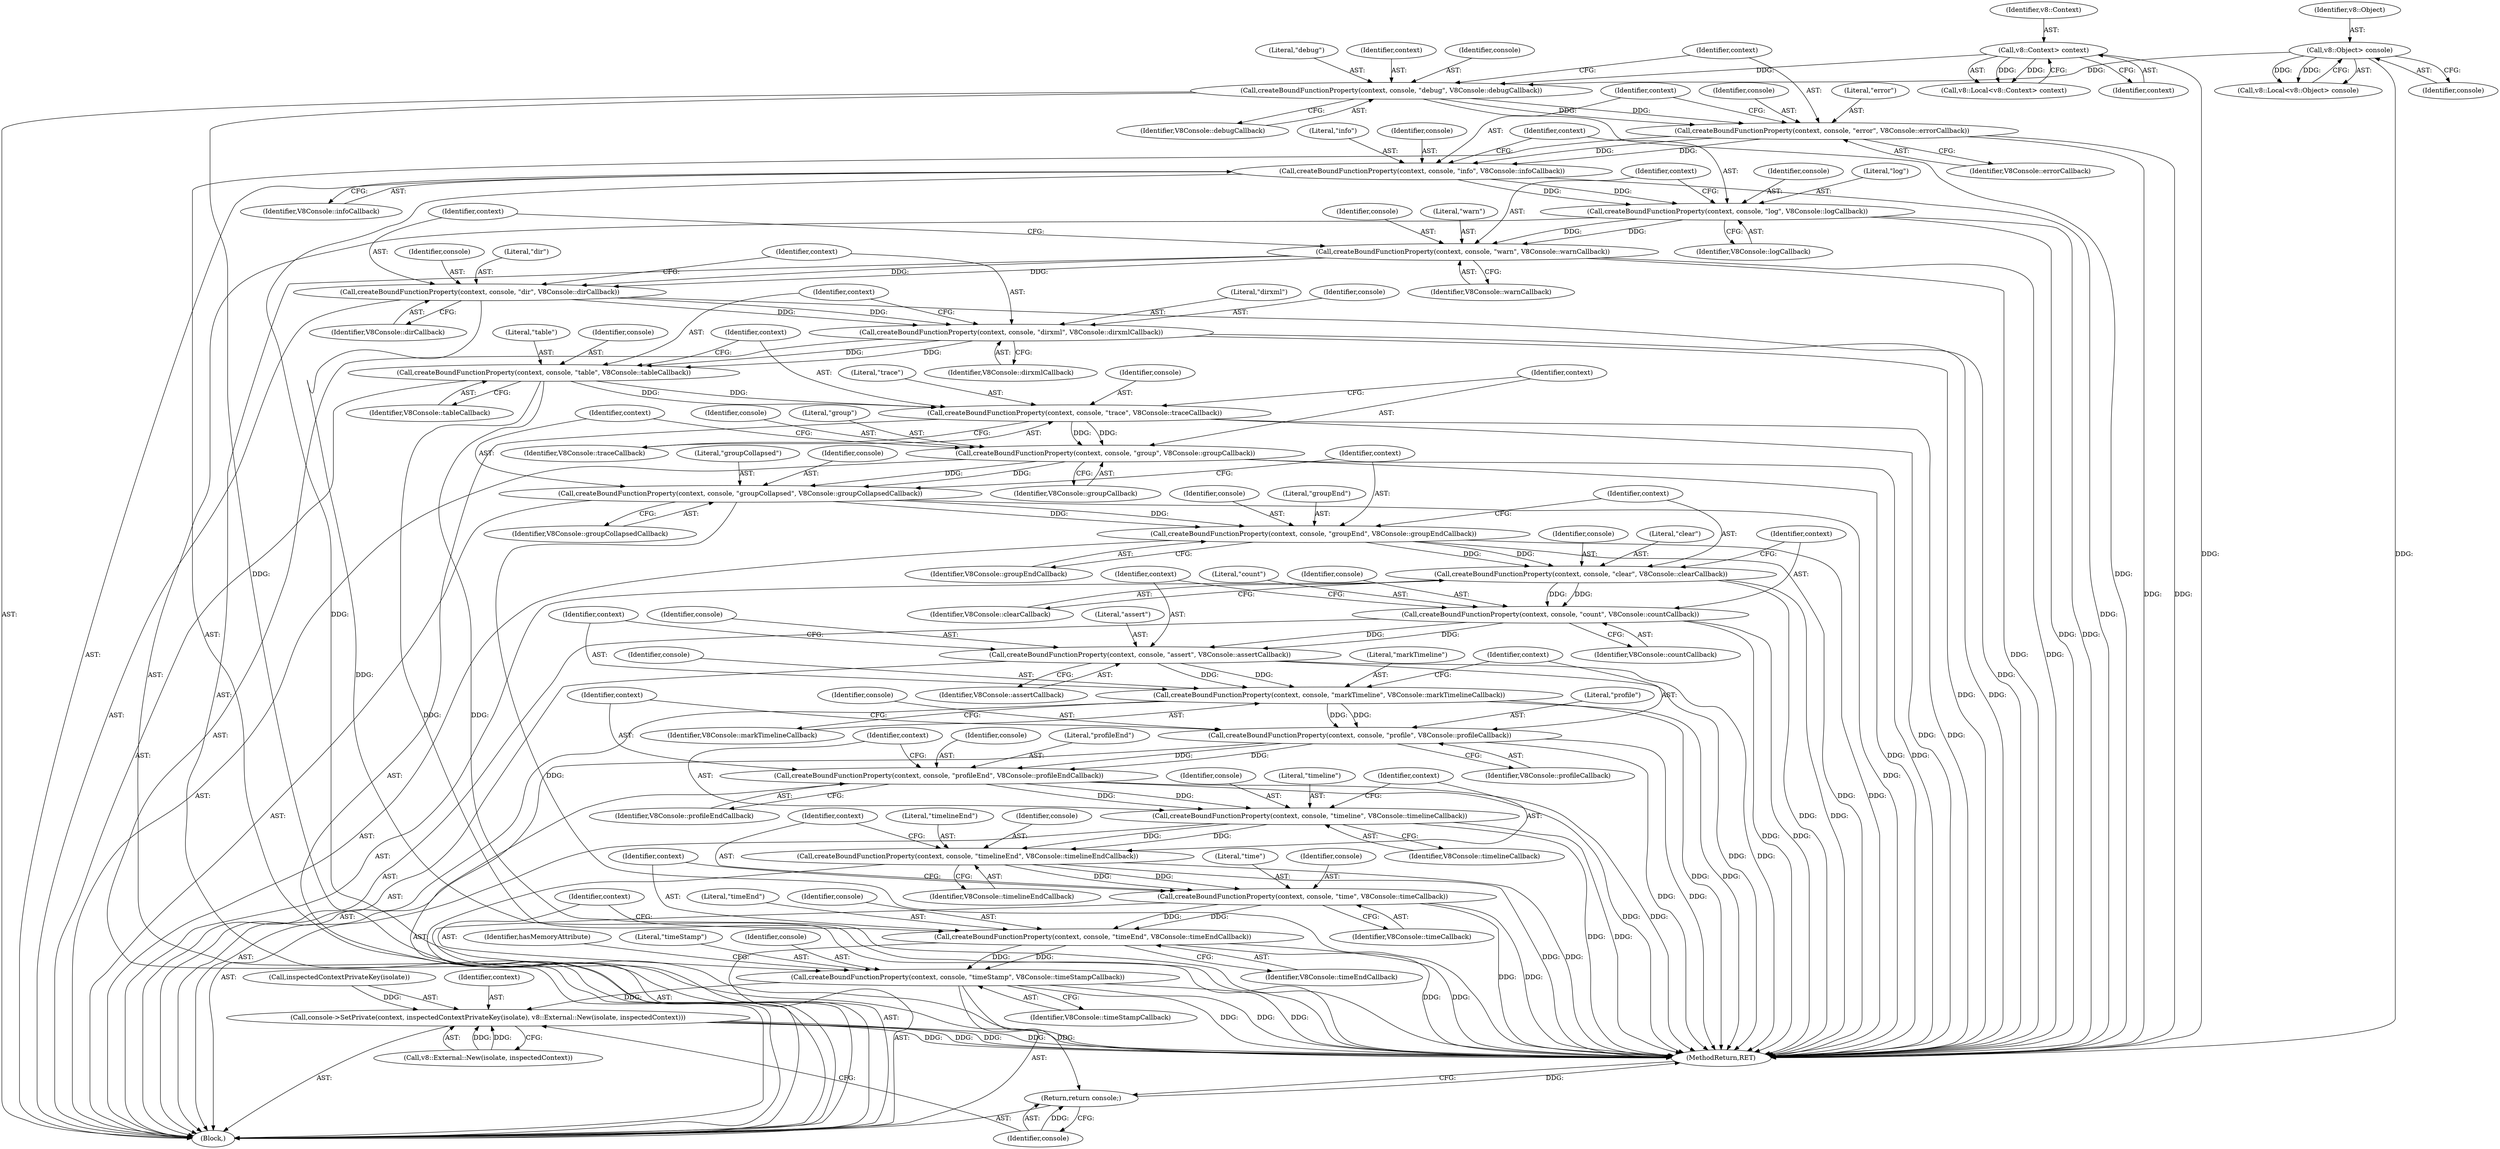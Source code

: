 digraph "0_Chrome_93bc623489bdcfc7e9127614fcfb3258edf3f0f9_0@API" {
"1000162" [label="(Call,createBoundFunctionProperty(context, console, \"dirxml\", V8Console::dirxmlCallback))"];
"1000157" [label="(Call,createBoundFunctionProperty(context, console, \"dir\", V8Console::dirCallback))"];
"1000152" [label="(Call,createBoundFunctionProperty(context, console, \"warn\", V8Console::warnCallback))"];
"1000147" [label="(Call,createBoundFunctionProperty(context, console, \"log\", V8Console::logCallback))"];
"1000142" [label="(Call,createBoundFunctionProperty(context, console, \"info\", V8Console::infoCallback))"];
"1000137" [label="(Call,createBoundFunctionProperty(context, console, \"error\", V8Console::errorCallback))"];
"1000132" [label="(Call,createBoundFunctionProperty(context, console, \"debug\", V8Console::debugCallback))"];
"1000107" [label="(Call,v8::Context> context)"];
"1000120" [label="(Call,v8::Object> console)"];
"1000167" [label="(Call,createBoundFunctionProperty(context, console, \"table\", V8Console::tableCallback))"];
"1000172" [label="(Call,createBoundFunctionProperty(context, console, \"trace\", V8Console::traceCallback))"];
"1000177" [label="(Call,createBoundFunctionProperty(context, console, \"group\", V8Console::groupCallback))"];
"1000182" [label="(Call,createBoundFunctionProperty(context, console, \"groupCollapsed\", V8Console::groupCollapsedCallback))"];
"1000187" [label="(Call,createBoundFunctionProperty(context, console, \"groupEnd\", V8Console::groupEndCallback))"];
"1000192" [label="(Call,createBoundFunctionProperty(context, console, \"clear\", V8Console::clearCallback))"];
"1000197" [label="(Call,createBoundFunctionProperty(context, console, \"count\", V8Console::countCallback))"];
"1000202" [label="(Call,createBoundFunctionProperty(context, console, \"assert\", V8Console::assertCallback))"];
"1000207" [label="(Call,createBoundFunctionProperty(context, console, \"markTimeline\", V8Console::markTimelineCallback))"];
"1000212" [label="(Call,createBoundFunctionProperty(context, console, \"profile\", V8Console::profileCallback))"];
"1000217" [label="(Call,createBoundFunctionProperty(context, console, \"profileEnd\", V8Console::profileEndCallback))"];
"1000222" [label="(Call,createBoundFunctionProperty(context, console, \"timeline\", V8Console::timelineCallback))"];
"1000227" [label="(Call,createBoundFunctionProperty(context, console, \"timelineEnd\", V8Console::timelineEndCallback))"];
"1000232" [label="(Call,createBoundFunctionProperty(context, console, \"time\", V8Console::timeCallback))"];
"1000237" [label="(Call,createBoundFunctionProperty(context, console, \"timeEnd\", V8Console::timeEndCallback))"];
"1000242" [label="(Call,createBoundFunctionProperty(context, console, \"timeStamp\", V8Console::timeStampCallback))"];
"1000249" [label="(Call,console->SetPrivate(context, inspectedContextPrivateKey(isolate), v8::External::New(isolate, inspectedContext)))"];
"1000256" [label="(Return,return console;)"];
"1000249" [label="(Call,console->SetPrivate(context, inspectedContextPrivateKey(isolate), v8::External::New(isolate, inspectedContext)))"];
"1000146" [label="(Identifier,V8Console::infoCallback)"];
"1000145" [label="(Literal,\"info\")"];
"1000242" [label="(Call,createBoundFunctionProperty(context, console, \"timeStamp\", V8Console::timeStampCallback))"];
"1000193" [label="(Identifier,context)"];
"1000183" [label="(Identifier,context)"];
"1000186" [label="(Identifier,V8Console::groupCollapsedCallback)"];
"1000170" [label="(Literal,\"table\")"];
"1000258" [label="(MethodReturn,RET)"];
"1000234" [label="(Identifier,console)"];
"1000150" [label="(Literal,\"log\")"];
"1000163" [label="(Identifier,context)"];
"1000166" [label="(Identifier,V8Console::dirxmlCallback)"];
"1000181" [label="(Identifier,V8Console::groupCallback)"];
"1000134" [label="(Identifier,console)"];
"1000190" [label="(Literal,\"groupEnd\")"];
"1000194" [label="(Identifier,console)"];
"1000159" [label="(Identifier,console)"];
"1000225" [label="(Literal,\"timeline\")"];
"1000188" [label="(Identifier,context)"];
"1000158" [label="(Identifier,context)"];
"1000213" [label="(Identifier,context)"];
"1000120" [label="(Call,v8::Object> console)"];
"1000207" [label="(Call,createBoundFunctionProperty(context, console, \"markTimeline\", V8Console::markTimelineCallback))"];
"1000215" [label="(Literal,\"profile\")"];
"1000179" [label="(Identifier,console)"];
"1000251" [label="(Call,inspectedContextPrivateKey(isolate))"];
"1000205" [label="(Literal,\"assert\")"];
"1000202" [label="(Call,createBoundFunctionProperty(context, console, \"assert\", V8Console::assertCallback))"];
"1000154" [label="(Identifier,console)"];
"1000133" [label="(Identifier,context)"];
"1000139" [label="(Identifier,console)"];
"1000121" [label="(Identifier,v8::Object)"];
"1000201" [label="(Identifier,V8Console::countCallback)"];
"1000256" [label="(Return,return console;)"];
"1000219" [label="(Identifier,console)"];
"1000192" [label="(Call,createBoundFunctionProperty(context, console, \"clear\", V8Console::clearCallback))"];
"1000240" [label="(Literal,\"timeEnd\")"];
"1000212" [label="(Call,createBoundFunctionProperty(context, console, \"profile\", V8Console::profileCallback))"];
"1000189" [label="(Identifier,console)"];
"1000222" [label="(Call,createBoundFunctionProperty(context, console, \"timeline\", V8Console::timelineCallback))"];
"1000237" [label="(Call,createBoundFunctionProperty(context, console, \"timeEnd\", V8Console::timeEndCallback))"];
"1000175" [label="(Literal,\"trace\")"];
"1000164" [label="(Identifier,console)"];
"1000206" [label="(Identifier,V8Console::assertCallback)"];
"1000168" [label="(Identifier,context)"];
"1000245" [label="(Literal,\"timeStamp\")"];
"1000226" [label="(Identifier,V8Console::timelineCallback)"];
"1000147" [label="(Call,createBoundFunctionProperty(context, console, \"log\", V8Console::logCallback))"];
"1000230" [label="(Literal,\"timelineEnd\")"];
"1000253" [label="(Call,v8::External::New(isolate, inspectedContext))"];
"1000138" [label="(Identifier,context)"];
"1000108" [label="(Identifier,v8::Context)"];
"1000196" [label="(Identifier,V8Console::clearCallback)"];
"1000229" [label="(Identifier,console)"];
"1000157" [label="(Call,createBoundFunctionProperty(context, console, \"dir\", V8Console::dirCallback))"];
"1000109" [label="(Identifier,context)"];
"1000223" [label="(Identifier,context)"];
"1000211" [label="(Identifier,V8Console::markTimelineCallback)"];
"1000153" [label="(Identifier,context)"];
"1000173" [label="(Identifier,context)"];
"1000156" [label="(Identifier,V8Console::warnCallback)"];
"1000107" [label="(Call,v8::Context> context)"];
"1000210" [label="(Literal,\"markTimeline\")"];
"1000182" [label="(Call,createBoundFunctionProperty(context, console, \"groupCollapsed\", V8Console::groupCollapsedCallback))"];
"1000187" [label="(Call,createBoundFunctionProperty(context, console, \"groupEnd\", V8Console::groupEndCallback))"];
"1000105" [label="(Call,v8::Local<v8::Context> context)"];
"1000172" [label="(Call,createBoundFunctionProperty(context, console, \"trace\", V8Console::traceCallback))"];
"1000241" [label="(Identifier,V8Console::timeEndCallback)"];
"1000140" [label="(Literal,\"error\")"];
"1000165" [label="(Literal,\"dirxml\")"];
"1000185" [label="(Literal,\"groupCollapsed\")"];
"1000209" [label="(Identifier,console)"];
"1000232" [label="(Call,createBoundFunctionProperty(context, console, \"time\", V8Console::timeCallback))"];
"1000235" [label="(Literal,\"time\")"];
"1000161" [label="(Identifier,V8Console::dirCallback)"];
"1000257" [label="(Identifier,console)"];
"1000236" [label="(Identifier,V8Console::timeCallback)"];
"1000137" [label="(Call,createBoundFunctionProperty(context, console, \"error\", V8Console::errorCallback))"];
"1000221" [label="(Identifier,V8Console::profileEndCallback)"];
"1000199" [label="(Identifier,console)"];
"1000155" [label="(Literal,\"warn\")"];
"1000122" [label="(Identifier,console)"];
"1000204" [label="(Identifier,console)"];
"1000144" [label="(Identifier,console)"];
"1000162" [label="(Call,createBoundFunctionProperty(context, console, \"dirxml\", V8Console::dirxmlCallback))"];
"1000218" [label="(Identifier,context)"];
"1000136" [label="(Identifier,V8Console::debugCallback)"];
"1000143" [label="(Identifier,context)"];
"1000177" [label="(Call,createBoundFunctionProperty(context, console, \"group\", V8Console::groupCallback))"];
"1000167" [label="(Call,createBoundFunctionProperty(context, console, \"table\", V8Console::tableCallback))"];
"1000184" [label="(Identifier,console)"];
"1000214" [label="(Identifier,console)"];
"1000195" [label="(Literal,\"clear\")"];
"1000174" [label="(Identifier,console)"];
"1000208" [label="(Identifier,context)"];
"1000171" [label="(Identifier,V8Console::tableCallback)"];
"1000191" [label="(Identifier,V8Console::groupEndCallback)"];
"1000238" [label="(Identifier,context)"];
"1000149" [label="(Identifier,console)"];
"1000246" [label="(Identifier,V8Console::timeStampCallback)"];
"1000151" [label="(Identifier,V8Console::logCallback)"];
"1000216" [label="(Identifier,V8Console::profileCallback)"];
"1000239" [label="(Identifier,console)"];
"1000141" [label="(Identifier,V8Console::errorCallback)"];
"1000118" [label="(Call,v8::Local<v8::Object> console)"];
"1000160" [label="(Literal,\"dir\")"];
"1000228" [label="(Identifier,context)"];
"1000203" [label="(Identifier,context)"];
"1000142" [label="(Call,createBoundFunctionProperty(context, console, \"info\", V8Console::infoCallback))"];
"1000224" [label="(Identifier,console)"];
"1000233" [label="(Identifier,context)"];
"1000244" [label="(Identifier,console)"];
"1000197" [label="(Call,createBoundFunctionProperty(context, console, \"count\", V8Console::countCallback))"];
"1000248" [label="(Identifier,hasMemoryAttribute)"];
"1000250" [label="(Identifier,context)"];
"1000176" [label="(Identifier,V8Console::traceCallback)"];
"1000152" [label="(Call,createBoundFunctionProperty(context, console, \"warn\", V8Console::warnCallback))"];
"1000243" [label="(Identifier,context)"];
"1000180" [label="(Literal,\"group\")"];
"1000148" [label="(Identifier,context)"];
"1000198" [label="(Identifier,context)"];
"1000132" [label="(Call,createBoundFunctionProperty(context, console, \"debug\", V8Console::debugCallback))"];
"1000135" [label="(Literal,\"debug\")"];
"1000178" [label="(Identifier,context)"];
"1000227" [label="(Call,createBoundFunctionProperty(context, console, \"timelineEnd\", V8Console::timelineEndCallback))"];
"1000220" [label="(Literal,\"profileEnd\")"];
"1000169" [label="(Identifier,console)"];
"1000231" [label="(Identifier,V8Console::timelineEndCallback)"];
"1000200" [label="(Literal,\"count\")"];
"1000103" [label="(Block,)"];
"1000217" [label="(Call,createBoundFunctionProperty(context, console, \"profileEnd\", V8Console::profileEndCallback))"];
"1000162" -> "1000103"  [label="AST: "];
"1000162" -> "1000166"  [label="CFG: "];
"1000163" -> "1000162"  [label="AST: "];
"1000164" -> "1000162"  [label="AST: "];
"1000165" -> "1000162"  [label="AST: "];
"1000166" -> "1000162"  [label="AST: "];
"1000168" -> "1000162"  [label="CFG: "];
"1000162" -> "1000258"  [label="DDG: "];
"1000162" -> "1000258"  [label="DDG: "];
"1000157" -> "1000162"  [label="DDG: "];
"1000157" -> "1000162"  [label="DDG: "];
"1000162" -> "1000167"  [label="DDG: "];
"1000162" -> "1000167"  [label="DDG: "];
"1000157" -> "1000103"  [label="AST: "];
"1000157" -> "1000161"  [label="CFG: "];
"1000158" -> "1000157"  [label="AST: "];
"1000159" -> "1000157"  [label="AST: "];
"1000160" -> "1000157"  [label="AST: "];
"1000161" -> "1000157"  [label="AST: "];
"1000163" -> "1000157"  [label="CFG: "];
"1000157" -> "1000258"  [label="DDG: "];
"1000157" -> "1000258"  [label="DDG: "];
"1000152" -> "1000157"  [label="DDG: "];
"1000152" -> "1000157"  [label="DDG: "];
"1000152" -> "1000103"  [label="AST: "];
"1000152" -> "1000156"  [label="CFG: "];
"1000153" -> "1000152"  [label="AST: "];
"1000154" -> "1000152"  [label="AST: "];
"1000155" -> "1000152"  [label="AST: "];
"1000156" -> "1000152"  [label="AST: "];
"1000158" -> "1000152"  [label="CFG: "];
"1000152" -> "1000258"  [label="DDG: "];
"1000152" -> "1000258"  [label="DDG: "];
"1000147" -> "1000152"  [label="DDG: "];
"1000147" -> "1000152"  [label="DDG: "];
"1000147" -> "1000103"  [label="AST: "];
"1000147" -> "1000151"  [label="CFG: "];
"1000148" -> "1000147"  [label="AST: "];
"1000149" -> "1000147"  [label="AST: "];
"1000150" -> "1000147"  [label="AST: "];
"1000151" -> "1000147"  [label="AST: "];
"1000153" -> "1000147"  [label="CFG: "];
"1000147" -> "1000258"  [label="DDG: "];
"1000147" -> "1000258"  [label="DDG: "];
"1000142" -> "1000147"  [label="DDG: "];
"1000142" -> "1000147"  [label="DDG: "];
"1000142" -> "1000103"  [label="AST: "];
"1000142" -> "1000146"  [label="CFG: "];
"1000143" -> "1000142"  [label="AST: "];
"1000144" -> "1000142"  [label="AST: "];
"1000145" -> "1000142"  [label="AST: "];
"1000146" -> "1000142"  [label="AST: "];
"1000148" -> "1000142"  [label="CFG: "];
"1000142" -> "1000258"  [label="DDG: "];
"1000142" -> "1000258"  [label="DDG: "];
"1000137" -> "1000142"  [label="DDG: "];
"1000137" -> "1000142"  [label="DDG: "];
"1000137" -> "1000103"  [label="AST: "];
"1000137" -> "1000141"  [label="CFG: "];
"1000138" -> "1000137"  [label="AST: "];
"1000139" -> "1000137"  [label="AST: "];
"1000140" -> "1000137"  [label="AST: "];
"1000141" -> "1000137"  [label="AST: "];
"1000143" -> "1000137"  [label="CFG: "];
"1000137" -> "1000258"  [label="DDG: "];
"1000137" -> "1000258"  [label="DDG: "];
"1000132" -> "1000137"  [label="DDG: "];
"1000132" -> "1000137"  [label="DDG: "];
"1000132" -> "1000103"  [label="AST: "];
"1000132" -> "1000136"  [label="CFG: "];
"1000133" -> "1000132"  [label="AST: "];
"1000134" -> "1000132"  [label="AST: "];
"1000135" -> "1000132"  [label="AST: "];
"1000136" -> "1000132"  [label="AST: "];
"1000138" -> "1000132"  [label="CFG: "];
"1000132" -> "1000258"  [label="DDG: "];
"1000132" -> "1000258"  [label="DDG: "];
"1000107" -> "1000132"  [label="DDG: "];
"1000120" -> "1000132"  [label="DDG: "];
"1000107" -> "1000105"  [label="AST: "];
"1000107" -> "1000109"  [label="CFG: "];
"1000108" -> "1000107"  [label="AST: "];
"1000109" -> "1000107"  [label="AST: "];
"1000105" -> "1000107"  [label="CFG: "];
"1000107" -> "1000258"  [label="DDG: "];
"1000107" -> "1000105"  [label="DDG: "];
"1000107" -> "1000105"  [label="DDG: "];
"1000120" -> "1000118"  [label="AST: "];
"1000120" -> "1000122"  [label="CFG: "];
"1000121" -> "1000120"  [label="AST: "];
"1000122" -> "1000120"  [label="AST: "];
"1000118" -> "1000120"  [label="CFG: "];
"1000120" -> "1000258"  [label="DDG: "];
"1000120" -> "1000118"  [label="DDG: "];
"1000120" -> "1000118"  [label="DDG: "];
"1000167" -> "1000103"  [label="AST: "];
"1000167" -> "1000171"  [label="CFG: "];
"1000168" -> "1000167"  [label="AST: "];
"1000169" -> "1000167"  [label="AST: "];
"1000170" -> "1000167"  [label="AST: "];
"1000171" -> "1000167"  [label="AST: "];
"1000173" -> "1000167"  [label="CFG: "];
"1000167" -> "1000258"  [label="DDG: "];
"1000167" -> "1000258"  [label="DDG: "];
"1000167" -> "1000172"  [label="DDG: "];
"1000167" -> "1000172"  [label="DDG: "];
"1000172" -> "1000103"  [label="AST: "];
"1000172" -> "1000176"  [label="CFG: "];
"1000173" -> "1000172"  [label="AST: "];
"1000174" -> "1000172"  [label="AST: "];
"1000175" -> "1000172"  [label="AST: "];
"1000176" -> "1000172"  [label="AST: "];
"1000178" -> "1000172"  [label="CFG: "];
"1000172" -> "1000258"  [label="DDG: "];
"1000172" -> "1000258"  [label="DDG: "];
"1000172" -> "1000177"  [label="DDG: "];
"1000172" -> "1000177"  [label="DDG: "];
"1000177" -> "1000103"  [label="AST: "];
"1000177" -> "1000181"  [label="CFG: "];
"1000178" -> "1000177"  [label="AST: "];
"1000179" -> "1000177"  [label="AST: "];
"1000180" -> "1000177"  [label="AST: "];
"1000181" -> "1000177"  [label="AST: "];
"1000183" -> "1000177"  [label="CFG: "];
"1000177" -> "1000258"  [label="DDG: "];
"1000177" -> "1000258"  [label="DDG: "];
"1000177" -> "1000182"  [label="DDG: "];
"1000177" -> "1000182"  [label="DDG: "];
"1000182" -> "1000103"  [label="AST: "];
"1000182" -> "1000186"  [label="CFG: "];
"1000183" -> "1000182"  [label="AST: "];
"1000184" -> "1000182"  [label="AST: "];
"1000185" -> "1000182"  [label="AST: "];
"1000186" -> "1000182"  [label="AST: "];
"1000188" -> "1000182"  [label="CFG: "];
"1000182" -> "1000258"  [label="DDG: "];
"1000182" -> "1000258"  [label="DDG: "];
"1000182" -> "1000187"  [label="DDG: "];
"1000182" -> "1000187"  [label="DDG: "];
"1000187" -> "1000103"  [label="AST: "];
"1000187" -> "1000191"  [label="CFG: "];
"1000188" -> "1000187"  [label="AST: "];
"1000189" -> "1000187"  [label="AST: "];
"1000190" -> "1000187"  [label="AST: "];
"1000191" -> "1000187"  [label="AST: "];
"1000193" -> "1000187"  [label="CFG: "];
"1000187" -> "1000258"  [label="DDG: "];
"1000187" -> "1000258"  [label="DDG: "];
"1000187" -> "1000192"  [label="DDG: "];
"1000187" -> "1000192"  [label="DDG: "];
"1000192" -> "1000103"  [label="AST: "];
"1000192" -> "1000196"  [label="CFG: "];
"1000193" -> "1000192"  [label="AST: "];
"1000194" -> "1000192"  [label="AST: "];
"1000195" -> "1000192"  [label="AST: "];
"1000196" -> "1000192"  [label="AST: "];
"1000198" -> "1000192"  [label="CFG: "];
"1000192" -> "1000258"  [label="DDG: "];
"1000192" -> "1000258"  [label="DDG: "];
"1000192" -> "1000197"  [label="DDG: "];
"1000192" -> "1000197"  [label="DDG: "];
"1000197" -> "1000103"  [label="AST: "];
"1000197" -> "1000201"  [label="CFG: "];
"1000198" -> "1000197"  [label="AST: "];
"1000199" -> "1000197"  [label="AST: "];
"1000200" -> "1000197"  [label="AST: "];
"1000201" -> "1000197"  [label="AST: "];
"1000203" -> "1000197"  [label="CFG: "];
"1000197" -> "1000258"  [label="DDG: "];
"1000197" -> "1000258"  [label="DDG: "];
"1000197" -> "1000202"  [label="DDG: "];
"1000197" -> "1000202"  [label="DDG: "];
"1000202" -> "1000103"  [label="AST: "];
"1000202" -> "1000206"  [label="CFG: "];
"1000203" -> "1000202"  [label="AST: "];
"1000204" -> "1000202"  [label="AST: "];
"1000205" -> "1000202"  [label="AST: "];
"1000206" -> "1000202"  [label="AST: "];
"1000208" -> "1000202"  [label="CFG: "];
"1000202" -> "1000258"  [label="DDG: "];
"1000202" -> "1000258"  [label="DDG: "];
"1000202" -> "1000207"  [label="DDG: "];
"1000202" -> "1000207"  [label="DDG: "];
"1000207" -> "1000103"  [label="AST: "];
"1000207" -> "1000211"  [label="CFG: "];
"1000208" -> "1000207"  [label="AST: "];
"1000209" -> "1000207"  [label="AST: "];
"1000210" -> "1000207"  [label="AST: "];
"1000211" -> "1000207"  [label="AST: "];
"1000213" -> "1000207"  [label="CFG: "];
"1000207" -> "1000258"  [label="DDG: "];
"1000207" -> "1000258"  [label="DDG: "];
"1000207" -> "1000212"  [label="DDG: "];
"1000207" -> "1000212"  [label="DDG: "];
"1000212" -> "1000103"  [label="AST: "];
"1000212" -> "1000216"  [label="CFG: "];
"1000213" -> "1000212"  [label="AST: "];
"1000214" -> "1000212"  [label="AST: "];
"1000215" -> "1000212"  [label="AST: "];
"1000216" -> "1000212"  [label="AST: "];
"1000218" -> "1000212"  [label="CFG: "];
"1000212" -> "1000258"  [label="DDG: "];
"1000212" -> "1000258"  [label="DDG: "];
"1000212" -> "1000217"  [label="DDG: "];
"1000212" -> "1000217"  [label="DDG: "];
"1000217" -> "1000103"  [label="AST: "];
"1000217" -> "1000221"  [label="CFG: "];
"1000218" -> "1000217"  [label="AST: "];
"1000219" -> "1000217"  [label="AST: "];
"1000220" -> "1000217"  [label="AST: "];
"1000221" -> "1000217"  [label="AST: "];
"1000223" -> "1000217"  [label="CFG: "];
"1000217" -> "1000258"  [label="DDG: "];
"1000217" -> "1000258"  [label="DDG: "];
"1000217" -> "1000222"  [label="DDG: "];
"1000217" -> "1000222"  [label="DDG: "];
"1000222" -> "1000103"  [label="AST: "];
"1000222" -> "1000226"  [label="CFG: "];
"1000223" -> "1000222"  [label="AST: "];
"1000224" -> "1000222"  [label="AST: "];
"1000225" -> "1000222"  [label="AST: "];
"1000226" -> "1000222"  [label="AST: "];
"1000228" -> "1000222"  [label="CFG: "];
"1000222" -> "1000258"  [label="DDG: "];
"1000222" -> "1000258"  [label="DDG: "];
"1000222" -> "1000227"  [label="DDG: "];
"1000222" -> "1000227"  [label="DDG: "];
"1000227" -> "1000103"  [label="AST: "];
"1000227" -> "1000231"  [label="CFG: "];
"1000228" -> "1000227"  [label="AST: "];
"1000229" -> "1000227"  [label="AST: "];
"1000230" -> "1000227"  [label="AST: "];
"1000231" -> "1000227"  [label="AST: "];
"1000233" -> "1000227"  [label="CFG: "];
"1000227" -> "1000258"  [label="DDG: "];
"1000227" -> "1000258"  [label="DDG: "];
"1000227" -> "1000232"  [label="DDG: "];
"1000227" -> "1000232"  [label="DDG: "];
"1000232" -> "1000103"  [label="AST: "];
"1000232" -> "1000236"  [label="CFG: "];
"1000233" -> "1000232"  [label="AST: "];
"1000234" -> "1000232"  [label="AST: "];
"1000235" -> "1000232"  [label="AST: "];
"1000236" -> "1000232"  [label="AST: "];
"1000238" -> "1000232"  [label="CFG: "];
"1000232" -> "1000258"  [label="DDG: "];
"1000232" -> "1000258"  [label="DDG: "];
"1000232" -> "1000237"  [label="DDG: "];
"1000232" -> "1000237"  [label="DDG: "];
"1000237" -> "1000103"  [label="AST: "];
"1000237" -> "1000241"  [label="CFG: "];
"1000238" -> "1000237"  [label="AST: "];
"1000239" -> "1000237"  [label="AST: "];
"1000240" -> "1000237"  [label="AST: "];
"1000241" -> "1000237"  [label="AST: "];
"1000243" -> "1000237"  [label="CFG: "];
"1000237" -> "1000258"  [label="DDG: "];
"1000237" -> "1000258"  [label="DDG: "];
"1000237" -> "1000242"  [label="DDG: "];
"1000237" -> "1000242"  [label="DDG: "];
"1000242" -> "1000103"  [label="AST: "];
"1000242" -> "1000246"  [label="CFG: "];
"1000243" -> "1000242"  [label="AST: "];
"1000244" -> "1000242"  [label="AST: "];
"1000245" -> "1000242"  [label="AST: "];
"1000246" -> "1000242"  [label="AST: "];
"1000248" -> "1000242"  [label="CFG: "];
"1000242" -> "1000258"  [label="DDG: "];
"1000242" -> "1000258"  [label="DDG: "];
"1000242" -> "1000258"  [label="DDG: "];
"1000242" -> "1000249"  [label="DDG: "];
"1000242" -> "1000256"  [label="DDG: "];
"1000249" -> "1000103"  [label="AST: "];
"1000249" -> "1000253"  [label="CFG: "];
"1000250" -> "1000249"  [label="AST: "];
"1000251" -> "1000249"  [label="AST: "];
"1000253" -> "1000249"  [label="AST: "];
"1000257" -> "1000249"  [label="CFG: "];
"1000249" -> "1000258"  [label="DDG: "];
"1000249" -> "1000258"  [label="DDG: "];
"1000249" -> "1000258"  [label="DDG: "];
"1000249" -> "1000258"  [label="DDG: "];
"1000251" -> "1000249"  [label="DDG: "];
"1000253" -> "1000249"  [label="DDG: "];
"1000253" -> "1000249"  [label="DDG: "];
"1000256" -> "1000103"  [label="AST: "];
"1000256" -> "1000257"  [label="CFG: "];
"1000257" -> "1000256"  [label="AST: "];
"1000258" -> "1000256"  [label="CFG: "];
"1000256" -> "1000258"  [label="DDG: "];
"1000257" -> "1000256"  [label="DDG: "];
}
